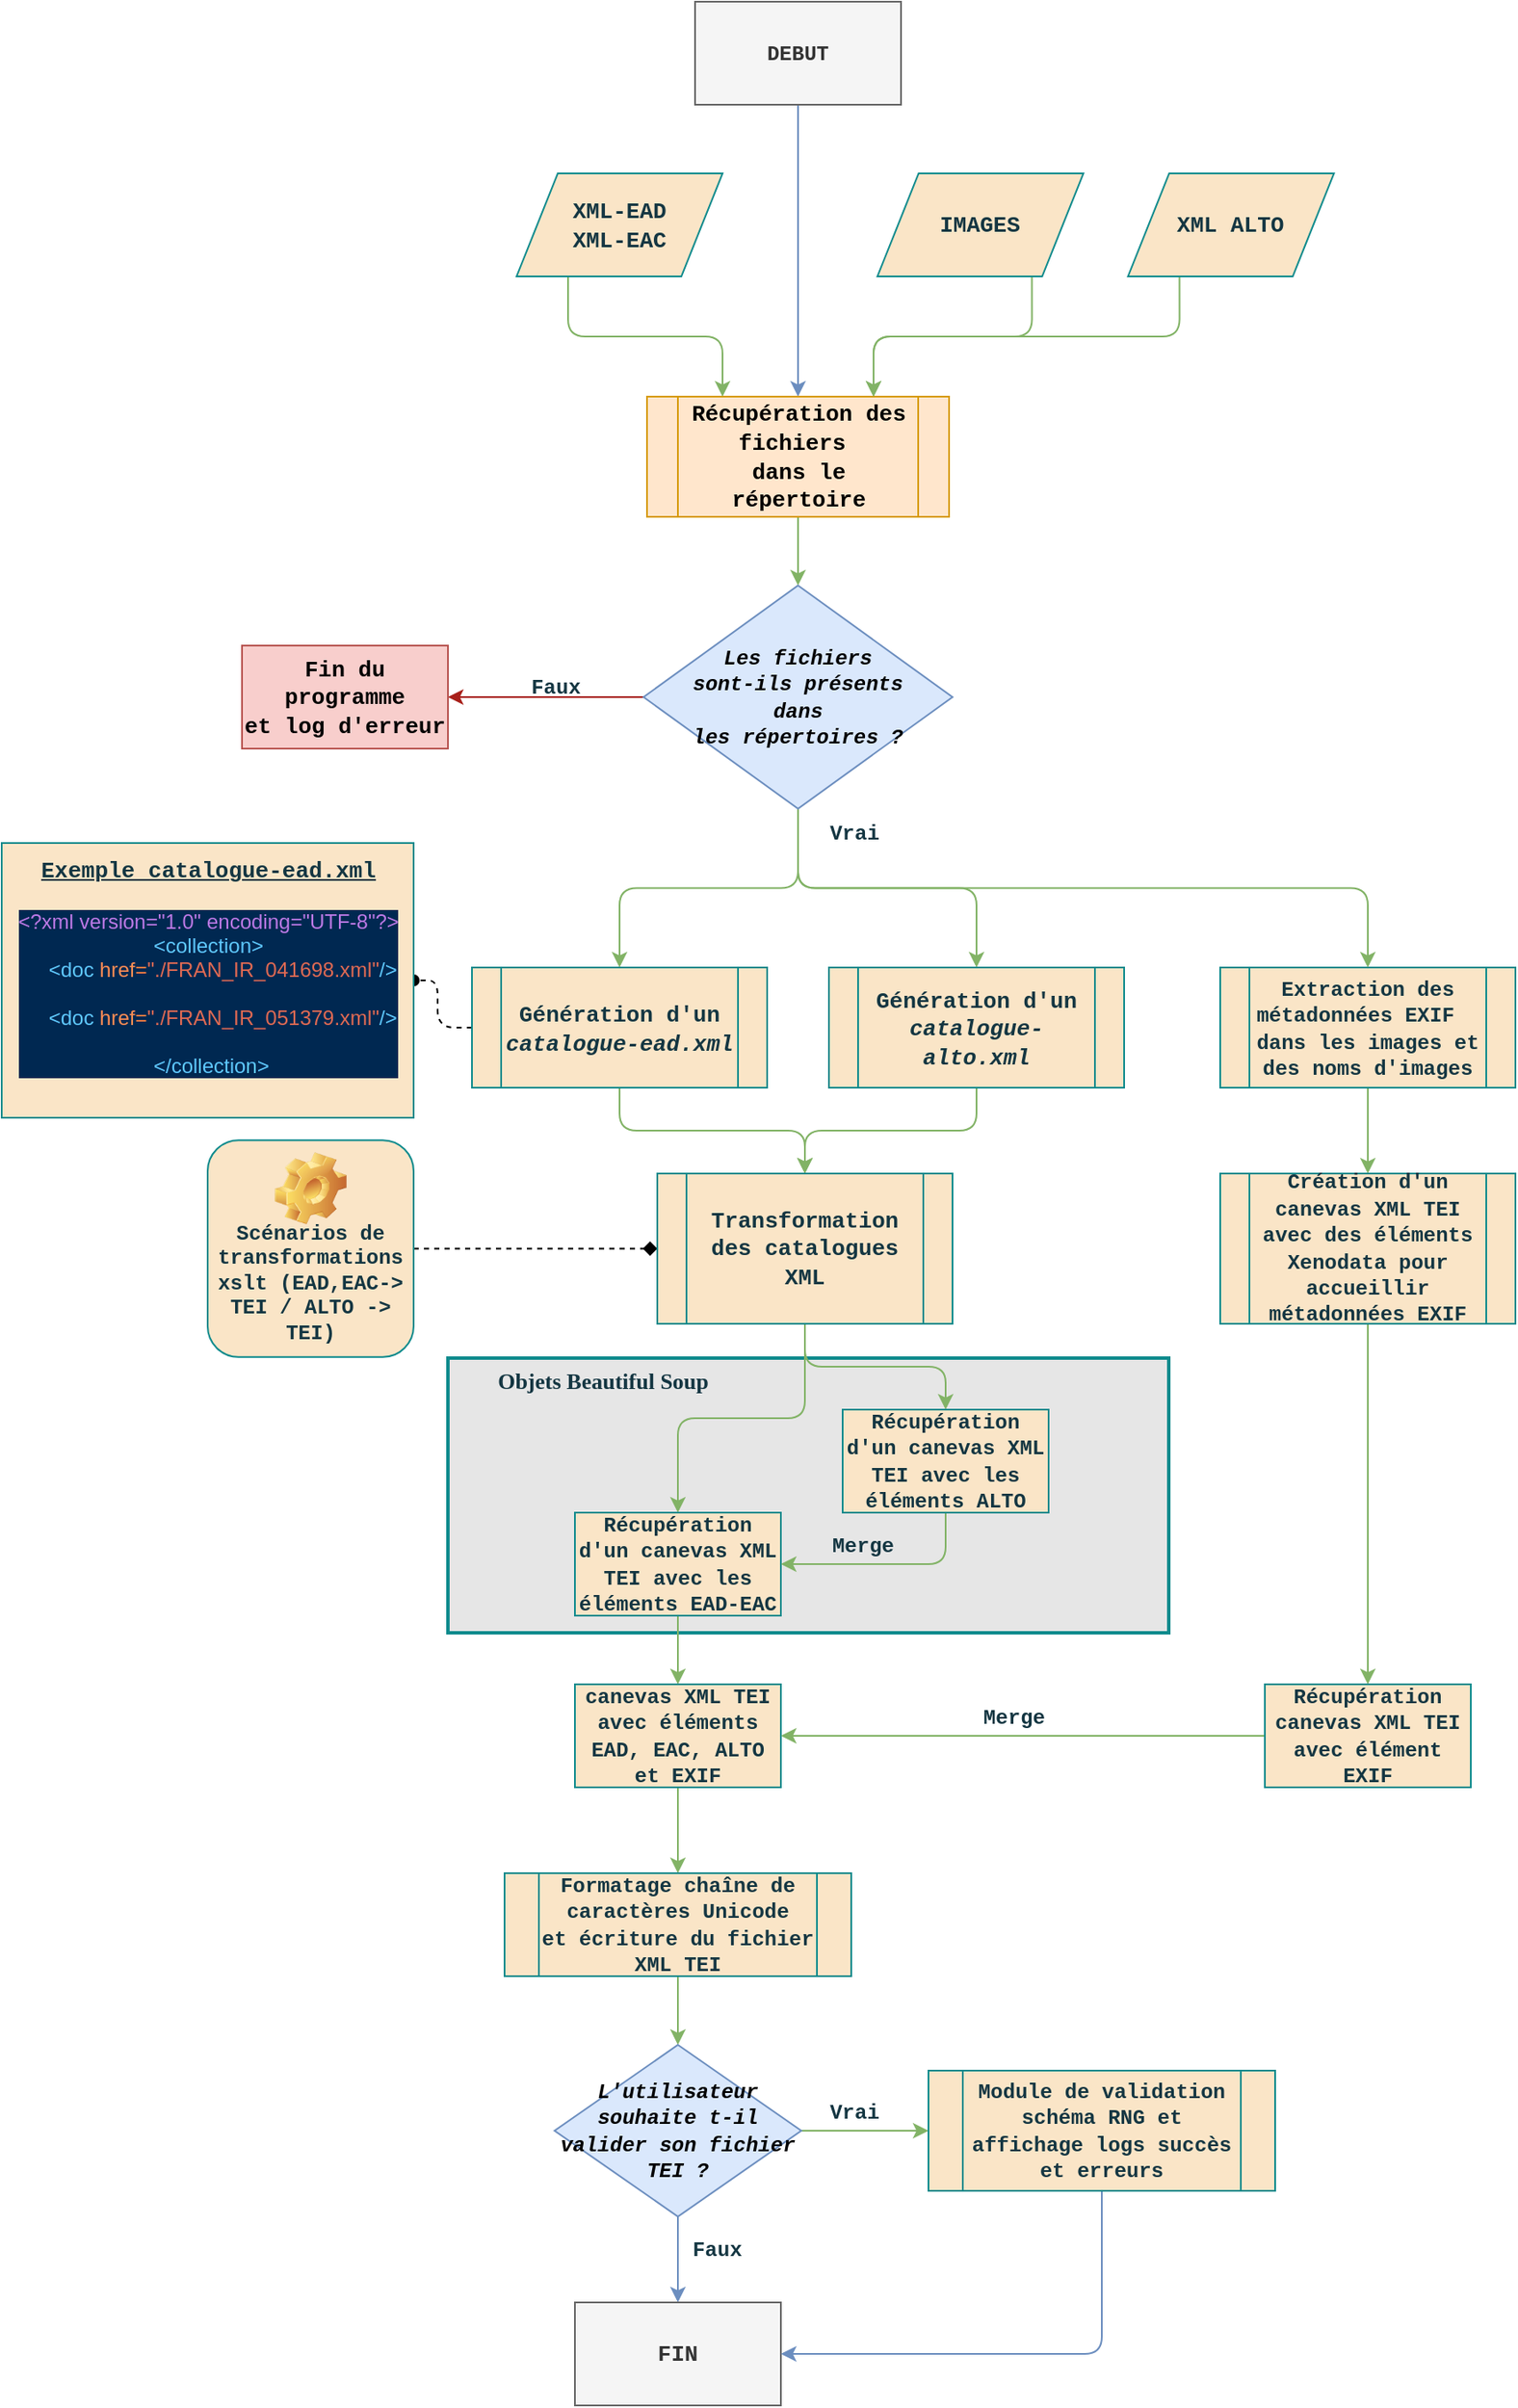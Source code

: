 <mxfile version="13.7.5" type="device"><diagram id="ZVpIj7AXPsej1o_4feeH" name="Page-1"><mxGraphModel dx="946" dy="623" grid="1" gridSize="10" guides="1" tooltips="1" connect="1" arrows="1" fold="1" page="1" pageScale="1" pageWidth="827" pageHeight="1169" math="0" shadow="0"><root><mxCell id="0"/><mxCell id="1" parent="0"/><mxCell id="TRUgLKUTy4rclr0AjNXd-1" value="" style="whiteSpace=wrap;html=1;strokeWidth=2;fillWeight=4;hachureGap=8;hachureAngle=45;strokeColor=#0F8B8D;fontColor=#143642;fillColor=#E6E6E6;" vertex="1" parent="1"><mxGeometry x="490" y="940" width="420" height="160" as="geometry"/></mxCell><mxCell id="TRUgLKUTy4rclr0AjNXd-2" value="" style="edgeStyle=orthogonalEdgeStyle;orthogonalLoop=1;jettySize=auto;html=1;labelBackgroundColor=#DAD2D8;strokeColor=#6c8ebf;fontColor=#143642;fillColor=#dae8fc;" edge="1" parent="1" source="TRUgLKUTy4rclr0AjNXd-3"><mxGeometry relative="1" as="geometry"><mxPoint x="694" y="380" as="targetPoint"/></mxGeometry></mxCell><mxCell id="TRUgLKUTy4rclr0AjNXd-3" value="&lt;span style=&quot;&quot;&gt;&lt;b&gt;&lt;font face=&quot;Courier New&quot;&gt;DEBUT&lt;/font&gt;&lt;/b&gt;&lt;/span&gt;" style="whiteSpace=wrap;html=1;fillColor=#f5f5f5;strokeColor=#666666;labelBackgroundColor=none;fontColor=#333333;" vertex="1" parent="1"><mxGeometry x="634" y="150" width="120" height="60" as="geometry"/></mxCell><mxCell id="TRUgLKUTy4rclr0AjNXd-4" value="" style="edgeStyle=orthogonalEdgeStyle;orthogonalLoop=1;jettySize=auto;html=1;labelBackgroundColor=#DAD2D8;strokeColor=#82b366;fontColor=#143642;fillColor=#d5e8d4;" edge="1" parent="1" source="TRUgLKUTy4rclr0AjNXd-5" target="TRUgLKUTy4rclr0AjNXd-12"><mxGeometry relative="1" as="geometry"/></mxCell><mxCell id="TRUgLKUTy4rclr0AjNXd-5" value="&lt;font style=&quot;font-size: 13px&quot;&gt;&lt;b&gt;&lt;font style=&quot;font-size: 13px&quot; face=&quot;Courier New&quot;&gt;Récupération des fichiers&amp;nbsp;&lt;br&gt;dans le répertoire&lt;/font&gt;&lt;/b&gt;&lt;/font&gt;" style="shape=process;whiteSpace=wrap;html=1;backgroundOutline=1;fillColor=#ffe6cc;strokeColor=#d79b00;" vertex="1" parent="1"><mxGeometry x="606" y="380" width="176" height="70" as="geometry"/></mxCell><mxCell id="TRUgLKUTy4rclr0AjNXd-6" style="edgeStyle=orthogonalEdgeStyle;orthogonalLoop=1;jettySize=auto;html=1;endArrow=classic;endFill=1;fontFamily=Courier New;labelBackgroundColor=#DAD2D8;strokeColor=#82b366;fontColor=#143642;fillColor=#d5e8d4;" edge="1" parent="1" source="TRUgLKUTy4rclr0AjNXd-7" target="TRUgLKUTy4rclr0AjNXd-26"><mxGeometry relative="1" as="geometry"/></mxCell><mxCell id="TRUgLKUTy4rclr0AjNXd-7" value="&lt;font style=&quot;font-size: 12px&quot;&gt;&lt;b&gt;&lt;font style=&quot;font-size: 12px&quot; face=&quot;Courier New&quot;&gt;Extraction des métadonnées EXIF &amp;nbsp;&lt;br&gt;dans les images et des noms d'images&lt;br&gt;&lt;/font&gt;&lt;/b&gt;&lt;/font&gt;" style="shape=process;whiteSpace=wrap;html=1;backgroundOutline=1;fillColor=#FAE5C7;strokeColor=#0F8B8D;fontColor=#143642;" vertex="1" parent="1"><mxGeometry x="940" y="712.5" width="172" height="70" as="geometry"/></mxCell><mxCell id="TRUgLKUTy4rclr0AjNXd-8" style="edgeStyle=orthogonalEdgeStyle;orthogonalLoop=1;jettySize=auto;html=1;labelBackgroundColor=#DAD2D8;strokeColor=#A8201A;fontColor=#143642;" edge="1" parent="1" source="TRUgLKUTy4rclr0AjNXd-12" target="TRUgLKUTy4rclr0AjNXd-17"><mxGeometry relative="1" as="geometry"><mxPoint x="510" y="555" as="targetPoint"/></mxGeometry></mxCell><mxCell id="TRUgLKUTy4rclr0AjNXd-9" style="edgeStyle=orthogonalEdgeStyle;orthogonalLoop=1;jettySize=auto;html=1;endArrow=classic;endFill=1;fontFamily=Courier New;labelBackgroundColor=#DAD2D8;strokeColor=#82b366;fontColor=#143642;fillColor=#d5e8d4;" edge="1" parent="1" source="TRUgLKUTy4rclr0AjNXd-12" target="TRUgLKUTy4rclr0AjNXd-23"><mxGeometry relative="1" as="geometry"/></mxCell><mxCell id="TRUgLKUTy4rclr0AjNXd-10" style="orthogonalLoop=1;jettySize=auto;html=1;exitX=0.5;exitY=1;exitDx=0;exitDy=0;edgeStyle=orthogonalEdgeStyle;labelBackgroundColor=#DAD2D8;strokeColor=#82b366;fontColor=#143642;fillColor=#d5e8d4;" edge="1" parent="1" source="TRUgLKUTy4rclr0AjNXd-12" target="TRUgLKUTy4rclr0AjNXd-32"><mxGeometry relative="1" as="geometry"/></mxCell><mxCell id="TRUgLKUTy4rclr0AjNXd-11" style="edgeStyle=orthogonalEdgeStyle;orthogonalLoop=1;jettySize=auto;html=1;exitX=0.5;exitY=1;exitDx=0;exitDy=0;labelBackgroundColor=#DAD2D8;strokeColor=#82b366;fontColor=#143642;fillColor=#d5e8d4;" edge="1" parent="1" source="TRUgLKUTy4rclr0AjNXd-12" target="TRUgLKUTy4rclr0AjNXd-7"><mxGeometry relative="1" as="geometry"/></mxCell><mxCell id="TRUgLKUTy4rclr0AjNXd-12" value="&lt;div&gt;&lt;font style=&quot;font-size: 12px&quot;&gt;&lt;b&gt;&lt;i&gt;&lt;font style=&quot;font-size: 12px&quot; face=&quot;Courier New&quot;&gt;Les fichiers &lt;br&gt;&lt;/font&gt;&lt;/i&gt;&lt;/b&gt;&lt;/font&gt;&lt;/div&gt;&lt;div&gt;&lt;font style=&quot;font-size: 12px&quot;&gt;&lt;b&gt;&lt;i&gt;&lt;font style=&quot;font-size: 12px&quot; face=&quot;Courier New&quot;&gt;sont-ils présents &lt;br&gt;&lt;/font&gt;&lt;/i&gt;&lt;/b&gt;&lt;/font&gt;&lt;/div&gt;&lt;div&gt;&lt;font style=&quot;font-size: 12px&quot;&gt;&lt;b&gt;&lt;i&gt;&lt;font style=&quot;font-size: 12px&quot; face=&quot;Courier New&quot;&gt;dans &lt;br&gt;&lt;/font&gt;&lt;/i&gt;&lt;/b&gt;&lt;/font&gt;&lt;/div&gt;&lt;div&gt;&lt;font style=&quot;font-size: 12px&quot;&gt;&lt;b&gt;&lt;i&gt;&lt;font style=&quot;font-size: 12px&quot; face=&quot;Courier New&quot;&gt;&lt;font style=&quot;font-size: 12px&quot;&gt;les répertoires&lt;/font&gt; ?&lt;/font&gt;&lt;/i&gt;&lt;/b&gt;&lt;/font&gt;&lt;/div&gt;" style="rhombus;whiteSpace=wrap;html=1;fillColor=#dae8fc;strokeColor=#6c8ebf;" vertex="1" parent="1"><mxGeometry x="604" y="490" width="180" height="130" as="geometry"/></mxCell><mxCell id="TRUgLKUTy4rclr0AjNXd-13" style="edgeStyle=orthogonalEdgeStyle;orthogonalLoop=1;jettySize=auto;html=1;exitX=0.25;exitY=1;exitDx=0;exitDy=0;entryX=0.25;entryY=0;entryDx=0;entryDy=0;labelBackgroundColor=#DAD2D8;strokeColor=#82b366;fontColor=#143642;fillColor=#d5e8d4;" edge="1" parent="1" source="TRUgLKUTy4rclr0AjNXd-14" target="TRUgLKUTy4rclr0AjNXd-5"><mxGeometry relative="1" as="geometry"/></mxCell><mxCell id="TRUgLKUTy4rclr0AjNXd-14" value="&lt;div style=&quot;font-size: 13px&quot;&gt;&lt;font style=&quot;font-size: 13px&quot;&gt;&lt;b&gt;&lt;font style=&quot;font-size: 13px&quot; face=&quot;Courier New&quot;&gt;XML-EAD&lt;/font&gt;&lt;/b&gt;&lt;/font&gt;&lt;/div&gt;&lt;div style=&quot;font-size: 13px&quot;&gt;&lt;font style=&quot;font-size: 13px&quot;&gt;&lt;b&gt;&lt;font style=&quot;font-size: 13px&quot; face=&quot;Courier New&quot;&gt;XML-EAC&lt;br&gt;&lt;/font&gt;&lt;/b&gt;&lt;/font&gt;&lt;/div&gt;" style="shape=parallelogram;perimeter=parallelogramPerimeter;whiteSpace=wrap;html=1;fillColor=#FAE5C7;strokeColor=#0F8B8D;fontColor=#143642;" vertex="1" parent="1"><mxGeometry x="530" y="250" width="120" height="60" as="geometry"/></mxCell><mxCell id="TRUgLKUTy4rclr0AjNXd-15" style="edgeStyle=orthogonalEdgeStyle;orthogonalLoop=1;jettySize=auto;html=1;exitX=0.75;exitY=1;exitDx=0;exitDy=0;entryX=0.75;entryY=0;entryDx=0;entryDy=0;labelBackgroundColor=#DAD2D8;strokeColor=#82b366;fontColor=#143642;fillColor=#d5e8d4;" edge="1" parent="1" source="TRUgLKUTy4rclr0AjNXd-16" target="TRUgLKUTy4rclr0AjNXd-5"><mxGeometry relative="1" as="geometry"/></mxCell><mxCell id="TRUgLKUTy4rclr0AjNXd-16" value="&lt;font style=&quot;font-size: 13px&quot;&gt;&lt;b&gt;&lt;font style=&quot;font-size: 13px&quot; face=&quot;Courier New&quot;&gt;IMAGES&lt;/font&gt;&lt;/b&gt;&lt;/font&gt;" style="shape=parallelogram;perimeter=parallelogramPerimeter;whiteSpace=wrap;html=1;fillColor=#FAE5C7;strokeColor=#0F8B8D;fontColor=#143642;" vertex="1" parent="1"><mxGeometry x="740.25" y="250" width="120" height="60" as="geometry"/></mxCell><mxCell id="TRUgLKUTy4rclr0AjNXd-17" value="&lt;div style=&quot;font-size: 13px&quot;&gt;&lt;font style=&quot;font-size: 13px&quot;&gt;&lt;b&gt;&lt;font style=&quot;font-size: 13px&quot; face=&quot;Courier New&quot;&gt;Fin du programme&lt;/font&gt;&lt;/b&gt;&lt;/font&gt;&lt;/div&gt;&lt;div style=&quot;font-size: 13px&quot;&gt;&lt;font style=&quot;font-size: 13px&quot;&gt;&lt;b&gt;&lt;font style=&quot;font-size: 13px&quot; face=&quot;Courier New&quot;&gt;et log d'erreur&lt;br&gt;&lt;/font&gt;&lt;/b&gt;&lt;/font&gt;&lt;/div&gt;" style="whiteSpace=wrap;html=1;fillColor=#f8cecc;strokeColor=#b85450;" vertex="1" parent="1"><mxGeometry x="370" y="525" width="120" height="60" as="geometry"/></mxCell><mxCell id="TRUgLKUTy4rclr0AjNXd-18" value="Vrai" style="text;html=1;strokeColor=none;fillColor=none;align=center;verticalAlign=middle;whiteSpace=wrap;fontFamily=Courier New;fontStyle=1;fontColor=#143642;" vertex="1" parent="1"><mxGeometry x="702" y="625" width="50" height="20" as="geometry"/></mxCell><mxCell id="TRUgLKUTy4rclr0AjNXd-19" value="" style="edgeStyle=orthogonalEdgeStyle;orthogonalLoop=1;jettySize=auto;html=1;fontFamily=Courier New;endArrow=diamond;endFill=1;dashed=1;labelBackgroundColor=#DAD2D8;fontColor=#143642;" edge="1" parent="1" source="TRUgLKUTy4rclr0AjNXd-20" target="TRUgLKUTy4rclr0AjNXd-35"><mxGeometry relative="1" as="geometry"><mxPoint x="600" y="675" as="targetPoint"/></mxGeometry></mxCell><mxCell id="TRUgLKUTy4rclr0AjNXd-20" value="Scénarios de transformations&lt;br&gt;xslt (EAD,EAC-&amp;gt; TEI / ALTO -&amp;gt; TEI)" style="label;whiteSpace=wrap;html=1;align=center;verticalAlign=bottom;spacingLeft=0;spacingBottom=4;imageAlign=center;imageVerticalAlign=top;image=img/clipart/Gear_128x128.png;fontFamily=Courier New;fillColor=#FAE5C7;strokeColor=#0F8B8D;fontColor=#143642;" vertex="1" parent="1"><mxGeometry x="350" y="813.13" width="120" height="126.25" as="geometry"/></mxCell><mxCell id="TRUgLKUTy4rclr0AjNXd-21" value="" style="edgeStyle=orthogonalEdgeStyle;orthogonalLoop=1;jettySize=auto;html=1;endArrow=oval;endFill=1;fontFamily=Courier New;dashed=1;labelBackgroundColor=#DAD2D8;fontColor=#143642;" edge="1" parent="1" source="TRUgLKUTy4rclr0AjNXd-23" target="TRUgLKUTy4rclr0AjNXd-24"><mxGeometry relative="1" as="geometry"/></mxCell><mxCell id="TRUgLKUTy4rclr0AjNXd-22" style="edgeStyle=orthogonalEdgeStyle;orthogonalLoop=1;jettySize=auto;html=1;exitX=0.5;exitY=1;exitDx=0;exitDy=0;entryX=0.5;entryY=0;entryDx=0;entryDy=0;labelBackgroundColor=#DAD2D8;strokeColor=#82b366;fontColor=#143642;fillColor=#d5e8d4;" edge="1" parent="1" source="TRUgLKUTy4rclr0AjNXd-23" target="TRUgLKUTy4rclr0AjNXd-35"><mxGeometry relative="1" as="geometry"/></mxCell><mxCell id="TRUgLKUTy4rclr0AjNXd-23" value="&lt;font style=&quot;font-size: 13px&quot;&gt;&lt;b&gt;&lt;font style=&quot;font-size: 13px&quot; face=&quot;Courier New&quot;&gt;Génération d'un&lt;br&gt;&lt;i&gt;catalogue-ead.xml&lt;/i&gt;&lt;/font&gt;&lt;/b&gt;&lt;/font&gt;" style="shape=process;whiteSpace=wrap;html=1;backgroundOutline=1;fillColor=#FAE5C7;strokeColor=#0F8B8D;fontColor=#143642;" vertex="1" parent="1"><mxGeometry x="504" y="712.5" width="172" height="70" as="geometry"/></mxCell><mxCell id="TRUgLKUTy4rclr0AjNXd-24" value="&lt;font size=&quot;1&quot;&gt;&lt;u style=&quot;font-weight: bold ; font-size: 13px&quot;&gt;Exemple catalogue-ead.xml&lt;/u&gt;&lt;/font&gt;&lt;br&gt;&lt;br&gt;&lt;p style=&quot;margin: 0px ; font-stretch: normal ; line-height: normal ; font-family: &amp;#34;helvetica&amp;#34; ; color: rgb(188 , 121 , 229) ; background-color: rgb(0 , 40 , 81)&quot;&gt;&amp;lt;?xml version=&quot;1.0&quot; encoding=&quot;UTF-8&quot;?&amp;gt;&lt;/p&gt;&lt;p style=&quot;margin: 0px ; font-stretch: normal ; line-height: normal ; font-family: &amp;#34;helvetica&amp;#34; ; color: rgb(188 , 121 , 229) ; background-color: rgb(0 , 40 , 81)&quot;&gt;&lt;span style=&quot;color: rgb(95 , 200 , 253) ; font-family: &amp;#34;helvetica&amp;#34;&quot;&gt;&amp;lt;collection&amp;gt;&lt;/span&gt;&lt;/p&gt;&lt;div&gt;&lt;p style=&quot;margin: 0px ; font-stretch: normal ; line-height: normal ; font-family: &amp;#34;helvetica&amp;#34; ; color: rgb(102 , 223 , 102) ; background-color: rgb(0 , 40 , 81)&quot;&gt;&lt;span style=&quot;color: #e5e5e5&quot;&gt;&amp;nbsp;&amp;nbsp; &amp;nbsp; &lt;/span&gt;&lt;span style=&quot;color: #5fc8fd&quot;&gt;&amp;lt;doc&lt;/span&gt;&lt;span style=&quot;color: #ff8d54&quot;&gt; href&lt;/span&gt;&lt;span style=&quot;color: #ff8040&quot;&gt;=&lt;/span&gt;&lt;span style=&quot;color: #e06a53&quot;&gt;&quot;./FRAN_IR_041698.xml&quot;&lt;/span&gt;&lt;span style=&quot;color: #5fc8fd&quot;&gt;/&amp;gt;&lt;/span&gt;&lt;span style=&quot;color: #e5e5e5&quot;&gt; &lt;/span&gt;&lt;span style=&quot;color: #000000&quot;&gt;&lt;br&gt;&lt;br&gt;&lt;/span&gt;&lt;span style=&quot;color: #e5e5e5&quot;&gt;&amp;nbsp;&amp;nbsp; &amp;nbsp; &lt;/span&gt;&lt;span style=&quot;color: #5fc8fd&quot;&gt;&amp;lt;doc&lt;/span&gt;&lt;span style=&quot;color: #ff8d54&quot;&gt; href&lt;/span&gt;&lt;span style=&quot;color: #ff8040&quot;&gt;=&lt;/span&gt;&lt;span style=&quot;color: #e06a53&quot;&gt;&quot;./FRAN_IR_051379.xml&quot;&lt;/span&gt;&lt;span style=&quot;color: #5fc8fd&quot;&gt;/&amp;gt;&lt;/span&gt;&lt;span style=&quot;color: #e5e5e5&quot;&gt; &lt;/span&gt;&lt;span style=&quot;color: #000000&quot;&gt;&lt;br&gt;&lt;br&gt;&lt;/span&gt;&lt;span style=&quot;color: #e5e5e5&quot;&gt;&amp;nbsp;&lt;/span&gt;&lt;span style=&quot;color: #5fc8fd&quot;&gt;&amp;lt;/collection&amp;gt;&lt;/span&gt;&lt;/p&gt;&lt;/div&gt;&lt;div&gt;&lt;span style=&quot;color: #5fc8fd&quot;&gt;&lt;br&gt;&lt;/span&gt;&lt;/div&gt;" style="html=1;fontFamily=Courier New;fillColor=#FAE5C7;strokeColor=#0F8B8D;fontColor=#143642;" vertex="1" parent="1"><mxGeometry x="230" y="640" width="240" height="160" as="geometry"/></mxCell><mxCell id="TRUgLKUTy4rclr0AjNXd-25" style="edgeStyle=orthogonalEdgeStyle;orthogonalLoop=1;jettySize=auto;html=1;exitX=0.5;exitY=1;exitDx=0;exitDy=0;entryX=0.5;entryY=0;entryDx=0;entryDy=0;labelBackgroundColor=#DAD2D8;strokeColor=#82b366;fontColor=#143642;fillColor=#d5e8d4;" edge="1" parent="1" source="TRUgLKUTy4rclr0AjNXd-26" target="TRUgLKUTy4rclr0AjNXd-43"><mxGeometry relative="1" as="geometry"/></mxCell><mxCell id="TRUgLKUTy4rclr0AjNXd-26" value="&lt;b&gt;&lt;font face=&quot;Courier New&quot;&gt;Création d'un canevas XML TEI avec des éléments Xenodata pour accueillir métadonnées EXIF&lt;br&gt;&lt;/font&gt;&lt;/b&gt;" style="shape=process;whiteSpace=wrap;html=1;backgroundOutline=1;fillColor=#FAE5C7;strokeColor=#0F8B8D;fontColor=#143642;" vertex="1" parent="1"><mxGeometry x="940" y="832.5" width="172" height="87.5" as="geometry"/></mxCell><mxCell id="TRUgLKUTy4rclr0AjNXd-27" value="Merge" style="text;html=1;strokeColor=none;fillColor=none;align=center;verticalAlign=middle;whiteSpace=wrap;fontFamily=Courier New;fontStyle=1;fontColor=#143642;" vertex="1" parent="1"><mxGeometry x="712" y="1040" width="40" height="20" as="geometry"/></mxCell><mxCell id="TRUgLKUTy4rclr0AjNXd-28" style="edgeStyle=orthogonalEdgeStyle;orthogonalLoop=1;jettySize=auto;html=1;exitX=0.25;exitY=1;exitDx=0;exitDy=0;entryX=0.75;entryY=0;entryDx=0;entryDy=0;labelBackgroundColor=#DAD2D8;strokeColor=#82b366;fontColor=#143642;fillColor=#d5e8d4;" edge="1" parent="1" source="TRUgLKUTy4rclr0AjNXd-29" target="TRUgLKUTy4rclr0AjNXd-5"><mxGeometry relative="1" as="geometry"/></mxCell><mxCell id="TRUgLKUTy4rclr0AjNXd-29" value="&lt;font style=&quot;font-size: 13px&quot;&gt;&lt;b&gt;&lt;font style=&quot;font-size: 13px&quot; face=&quot;Courier New&quot;&gt;XML ALTO&lt;/font&gt;&lt;/b&gt;&lt;/font&gt;" style="shape=parallelogram;perimeter=parallelogramPerimeter;whiteSpace=wrap;html=1;fillColor=#FAE5C7;strokeColor=#0F8B8D;fontColor=#143642;" vertex="1" parent="1"><mxGeometry x="886.25" y="250" width="120" height="60" as="geometry"/></mxCell><mxCell id="TRUgLKUTy4rclr0AjNXd-30" value="Faux" style="text;html=1;strokeColor=none;fillColor=none;align=center;verticalAlign=middle;whiteSpace=wrap;fontFamily=Courier New;fontStyle=1;fontColor=#143642;" vertex="1" parent="1"><mxGeometry x="510" y="540" width="86" height="20" as="geometry"/></mxCell><mxCell id="TRUgLKUTy4rclr0AjNXd-31" style="edgeStyle=orthogonalEdgeStyle;orthogonalLoop=1;jettySize=auto;html=1;exitX=0.5;exitY=1;exitDx=0;exitDy=0;entryX=0.5;entryY=0;entryDx=0;entryDy=0;labelBackgroundColor=#DAD2D8;strokeColor=#82b366;fontColor=#143642;fillColor=#d5e8d4;" edge="1" parent="1" source="TRUgLKUTy4rclr0AjNXd-32" target="TRUgLKUTy4rclr0AjNXd-35"><mxGeometry relative="1" as="geometry"/></mxCell><mxCell id="TRUgLKUTy4rclr0AjNXd-32" value="&lt;font style=&quot;font-size: 13px&quot;&gt;&lt;b&gt;&lt;font style=&quot;font-size: 13px&quot; face=&quot;Courier New&quot;&gt;Génération d'un&lt;br&gt;&lt;i&gt;catalogue-alto.xml&lt;/i&gt;&lt;/font&gt;&lt;/b&gt;&lt;/font&gt;" style="shape=process;whiteSpace=wrap;html=1;backgroundOutline=1;fillColor=#FAE5C7;strokeColor=#0F8B8D;fontColor=#143642;" vertex="1" parent="1"><mxGeometry x="712" y="712.5" width="172" height="70" as="geometry"/></mxCell><mxCell id="TRUgLKUTy4rclr0AjNXd-33" style="edgeStyle=orthogonalEdgeStyle;orthogonalLoop=1;jettySize=auto;html=1;exitX=0.5;exitY=1;exitDx=0;exitDy=0;entryX=0.5;entryY=0;entryDx=0;entryDy=0;labelBackgroundColor=#DAD2D8;strokeColor=#82b366;fontColor=#143642;fillColor=#d5e8d4;" edge="1" parent="1" source="TRUgLKUTy4rclr0AjNXd-35" target="TRUgLKUTy4rclr0AjNXd-39"><mxGeometry relative="1" as="geometry"/></mxCell><mxCell id="TRUgLKUTy4rclr0AjNXd-34" style="edgeStyle=orthogonalEdgeStyle;orthogonalLoop=1;jettySize=auto;html=1;exitX=0.5;exitY=1;exitDx=0;exitDy=0;entryX=0.5;entryY=0;entryDx=0;entryDy=0;labelBackgroundColor=#DAD2D8;strokeColor=#82b366;fontColor=#143642;fillColor=#d5e8d4;" edge="1" parent="1" source="TRUgLKUTy4rclr0AjNXd-35" target="TRUgLKUTy4rclr0AjNXd-37"><mxGeometry relative="1" as="geometry"/></mxCell><mxCell id="TRUgLKUTy4rclr0AjNXd-35" value="&lt;div style=&quot;font-size: 13px&quot;&gt;&lt;font style=&quot;font-size: 13px&quot; face=&quot;Courier New&quot;&gt;&lt;b&gt;Transformation des catalogues XML&lt;br&gt;&lt;/b&gt;&lt;/font&gt;&lt;/div&gt;" style="shape=process;whiteSpace=wrap;html=1;backgroundOutline=1;fillColor=#FAE5C7;strokeColor=#0F8B8D;fontColor=#143642;" vertex="1" parent="1"><mxGeometry x="612" y="832.5" width="172" height="87.5" as="geometry"/></mxCell><mxCell id="TRUgLKUTy4rclr0AjNXd-36" style="edgeStyle=orthogonalEdgeStyle;orthogonalLoop=1;jettySize=auto;html=1;exitX=0.5;exitY=1;exitDx=0;exitDy=0;entryX=0.5;entryY=0;entryDx=0;entryDy=0;labelBackgroundColor=#DAD2D8;strokeColor=#82b366;fontColor=#143642;fillColor=#d5e8d4;" edge="1" parent="1" source="TRUgLKUTy4rclr0AjNXd-37" target="TRUgLKUTy4rclr0AjNXd-41"><mxGeometry relative="1" as="geometry"/></mxCell><mxCell id="TRUgLKUTy4rclr0AjNXd-37" value="&lt;div&gt;&lt;b&gt;&lt;font face=&quot;Courier New&quot;&gt;Récupération &lt;br&gt;&lt;/font&gt;&lt;/b&gt;&lt;/div&gt;&lt;div&gt;&lt;b&gt;&lt;font face=&quot;Courier New&quot;&gt;d'un canevas XML TEI avec les éléments EAD-EAC&lt;br&gt;&lt;/font&gt;&lt;/b&gt;&lt;/div&gt;" style="whiteSpace=wrap;html=1;fillColor=#FAE5C7;strokeColor=#0F8B8D;fontColor=#143642;" vertex="1" parent="1"><mxGeometry x="564" y="1030" width="120" height="60" as="geometry"/></mxCell><mxCell id="TRUgLKUTy4rclr0AjNXd-38" style="edgeStyle=orthogonalEdgeStyle;orthogonalLoop=1;jettySize=auto;html=1;exitX=0.5;exitY=1;exitDx=0;exitDy=0;entryX=1;entryY=0.5;entryDx=0;entryDy=0;labelBackgroundColor=#DAD2D8;strokeColor=#82b366;fontColor=#143642;fillColor=#d5e8d4;" edge="1" parent="1" source="TRUgLKUTy4rclr0AjNXd-39" target="TRUgLKUTy4rclr0AjNXd-37"><mxGeometry relative="1" as="geometry"/></mxCell><mxCell id="TRUgLKUTy4rclr0AjNXd-39" value="&lt;div&gt;&lt;b&gt;&lt;font face=&quot;Courier New&quot;&gt;Récupération &lt;br&gt;&lt;/font&gt;&lt;/b&gt;&lt;/div&gt;&lt;div&gt;&lt;b&gt;&lt;font face=&quot;Courier New&quot;&gt;d'un canevas XML TEI avec les éléments ALTO&lt;/font&gt;&lt;/b&gt;&lt;/div&gt;" style="whiteSpace=wrap;html=1;fillColor=#FAE5C7;strokeColor=#0F8B8D;fontColor=#143642;" vertex="1" parent="1"><mxGeometry x="720" y="970" width="120" height="60" as="geometry"/></mxCell><mxCell id="TRUgLKUTy4rclr0AjNXd-40" style="edgeStyle=orthogonalEdgeStyle;orthogonalLoop=1;jettySize=auto;html=1;exitX=0.5;exitY=1;exitDx=0;exitDy=0;entryX=0.5;entryY=0;entryDx=0;entryDy=0;strokeColor=#82b366;fillColor=#d5e8d4;fontColor=#143642;" edge="1" parent="1" source="TRUgLKUTy4rclr0AjNXd-41" target="TRUgLKUTy4rclr0AjNXd-47"><mxGeometry relative="1" as="geometry"/></mxCell><mxCell id="TRUgLKUTy4rclr0AjNXd-41" value="&lt;div&gt;&lt;b&gt;&lt;font face=&quot;Courier New&quot;&gt;canevas XML TEI &lt;br&gt;&lt;/font&gt;&lt;/b&gt;&lt;/div&gt;&lt;div&gt;&lt;b&gt;&lt;font face=&quot;Courier New&quot;&gt;avec éléments EAD, EAC, ALTO et EXIF&lt;br&gt;&lt;/font&gt;&lt;/b&gt;&lt;/div&gt;" style="whiteSpace=wrap;html=1;fillColor=#FAE5C7;strokeColor=#0F8B8D;fontColor=#143642;" vertex="1" parent="1"><mxGeometry x="564" y="1130" width="120" height="60" as="geometry"/></mxCell><mxCell id="TRUgLKUTy4rclr0AjNXd-42" style="edgeStyle=orthogonalEdgeStyle;orthogonalLoop=1;jettySize=auto;html=1;exitX=0;exitY=0.5;exitDx=0;exitDy=0;entryX=1;entryY=0.5;entryDx=0;entryDy=0;labelBackgroundColor=#DAD2D8;strokeColor=#82b366;fontColor=#143642;fillColor=#d5e8d4;" edge="1" parent="1" source="TRUgLKUTy4rclr0AjNXd-43" target="TRUgLKUTy4rclr0AjNXd-41"><mxGeometry relative="1" as="geometry"/></mxCell><mxCell id="TRUgLKUTy4rclr0AjNXd-43" value="&lt;b&gt;&lt;font face=&quot;Courier New&quot;&gt;Récupération canevas XML TEI avec élément EXIF&lt;/font&gt;&lt;/b&gt;" style="whiteSpace=wrap;html=1;fillColor=#FAE5C7;strokeColor=#0F8B8D;fontColor=#143642;" vertex="1" parent="1"><mxGeometry x="966" y="1130" width="120" height="60" as="geometry"/></mxCell><mxCell id="TRUgLKUTy4rclr0AjNXd-44" value="Merge" style="text;html=1;strokeColor=none;fillColor=none;align=center;verticalAlign=middle;whiteSpace=wrap;fontFamily=Courier New;fontStyle=1;fontColor=#143642;" vertex="1" parent="1"><mxGeometry x="800" y="1140" width="40" height="20" as="geometry"/></mxCell><mxCell id="TRUgLKUTy4rclr0AjNXd-45" value="&lt;p&gt;&lt;font style=&quot;font-size: 13px&quot;&gt;Objets Beautiful Soup&lt;/font&gt;&lt;/p&gt;" style="text;strokeColor=none;fillColor=none;html=1;fontSize=24;fontStyle=1;verticalAlign=middle;align=center;fontFamily=Verdana;fontColor=#143642;" vertex="1" parent="1"><mxGeometry x="490" y="940" width="180" height="20" as="geometry"/></mxCell><mxCell id="TRUgLKUTy4rclr0AjNXd-46" style="edgeStyle=orthogonalEdgeStyle;orthogonalLoop=1;jettySize=auto;html=1;exitX=0.5;exitY=1;exitDx=0;exitDy=0;entryX=0.5;entryY=0;entryDx=0;entryDy=0;strokeColor=#82b366;fillColor=#d5e8d4;fontColor=#143642;" edge="1" parent="1" source="TRUgLKUTy4rclr0AjNXd-47" target="TRUgLKUTy4rclr0AjNXd-50"><mxGeometry relative="1" as="geometry"/></mxCell><mxCell id="TRUgLKUTy4rclr0AjNXd-47" value="&lt;div&gt;&lt;b&gt;&lt;font face=&quot;Courier New&quot;&gt;Formatage chaîne de caractères Unicode&lt;/font&gt;&lt;/b&gt;&lt;/div&gt;&lt;div&gt;&lt;b&gt;&lt;font face=&quot;Courier New&quot;&gt;et écriture du fichier XML TEI&lt;br&gt;&lt;/font&gt;&lt;/b&gt;&lt;/div&gt;" style="shape=process;whiteSpace=wrap;html=1;backgroundOutline=1;fillColor=#FAE5C7;strokeColor=#0F8B8D;fontColor=#143642;" vertex="1" parent="1"><mxGeometry x="523" y="1240" width="202" height="60" as="geometry"/></mxCell><mxCell id="TRUgLKUTy4rclr0AjNXd-48" style="edgeStyle=orthogonalEdgeStyle;orthogonalLoop=1;jettySize=auto;html=1;exitX=0.5;exitY=1;exitDx=0;exitDy=0;entryX=0.5;entryY=0;entryDx=0;entryDy=0;strokeColor=#6c8ebf;fillColor=#dae8fc;fontColor=#143642;" edge="1" parent="1" source="TRUgLKUTy4rclr0AjNXd-50" target="TRUgLKUTy4rclr0AjNXd-51"><mxGeometry relative="1" as="geometry"/></mxCell><mxCell id="TRUgLKUTy4rclr0AjNXd-49" style="edgeStyle=orthogonalEdgeStyle;orthogonalLoop=1;jettySize=auto;html=1;exitX=1;exitY=0.5;exitDx=0;exitDy=0;entryX=0;entryY=0.5;entryDx=0;entryDy=0;strokeColor=#82b366;fillColor=#d5e8d4;fontColor=#143642;" edge="1" parent="1" source="TRUgLKUTy4rclr0AjNXd-50" target="TRUgLKUTy4rclr0AjNXd-53"><mxGeometry relative="1" as="geometry"/></mxCell><mxCell id="TRUgLKUTy4rclr0AjNXd-50" value="&lt;div&gt;&lt;font style=&quot;font-size: 12px&quot; face=&quot;Courier New&quot;&gt;&lt;i&gt;&lt;b&gt;L'utilisateur souhaite t-il &lt;br&gt;&lt;/b&gt;&lt;/i&gt;&lt;/font&gt;&lt;/div&gt;&lt;div&gt;&lt;font style=&quot;font-size: 12px&quot; face=&quot;Courier New&quot;&gt;&lt;i&gt;&lt;b&gt;valider son fichier TEI&lt;/b&gt;&lt;/i&gt;&lt;/font&gt;&lt;font style=&quot;font-size: 12px&quot;&gt;&lt;font face=&quot;Courier New&quot;&gt;&lt;i&gt;&lt;b&gt; ?&lt;/b&gt;&lt;/i&gt;&lt;/font&gt;&lt;br&gt;&lt;/font&gt;&lt;/div&gt;" style="rhombus;whiteSpace=wrap;html=1;fillColor=#dae8fc;strokeColor=#6c8ebf;" vertex="1" parent="1"><mxGeometry x="552.13" y="1340" width="143.75" height="100" as="geometry"/></mxCell><mxCell id="TRUgLKUTy4rclr0AjNXd-51" value="&lt;font style=&quot;font-size: 13px&quot; face=&quot;Courier New&quot;&gt;&lt;b&gt;FIN&lt;/b&gt;&lt;/font&gt;" style="whiteSpace=wrap;html=1;fillColor=#f5f5f5;strokeColor=#666666;fontColor=#333333;" vertex="1" parent="1"><mxGeometry x="564" y="1490" width="120" height="60" as="geometry"/></mxCell><mxCell id="TRUgLKUTy4rclr0AjNXd-52" style="edgeStyle=orthogonalEdgeStyle;orthogonalLoop=1;jettySize=auto;html=1;exitX=0.5;exitY=1;exitDx=0;exitDy=0;entryX=1;entryY=0.5;entryDx=0;entryDy=0;strokeColor=#6c8ebf;fillColor=#dae8fc;fontColor=#143642;" edge="1" parent="1" source="TRUgLKUTy4rclr0AjNXd-53" target="TRUgLKUTy4rclr0AjNXd-51"><mxGeometry relative="1" as="geometry"/></mxCell><mxCell id="TRUgLKUTy4rclr0AjNXd-53" value="&lt;font face=&quot;Courier New&quot;&gt;&lt;b&gt;Module de validation schéma RNG et affichage logs succès et erreurs&lt;/b&gt;&lt;/font&gt;" style="shape=process;whiteSpace=wrap;html=1;backgroundOutline=1;fillColor=#FAE5C7;strokeColor=#0F8B8D;fontColor=#143642;" vertex="1" parent="1"><mxGeometry x="770" y="1355" width="202" height="70" as="geometry"/></mxCell><mxCell id="TRUgLKUTy4rclr0AjNXd-54" value="Faux" style="text;html=1;strokeColor=none;fillColor=none;align=center;verticalAlign=middle;whiteSpace=wrap;fontFamily=Courier New;fontStyle=1;fontColor=#143642;" vertex="1" parent="1"><mxGeometry x="604" y="1450" width="86" height="20" as="geometry"/></mxCell><mxCell id="TRUgLKUTy4rclr0AjNXd-55" value="Vrai" style="text;html=1;strokeColor=none;fillColor=none;align=center;verticalAlign=middle;whiteSpace=wrap;fontFamily=Courier New;fontStyle=1;fontColor=#143642;" vertex="1" parent="1"><mxGeometry x="684" y="1370" width="86" height="20" as="geometry"/></mxCell></root></mxGraphModel></diagram></mxfile>